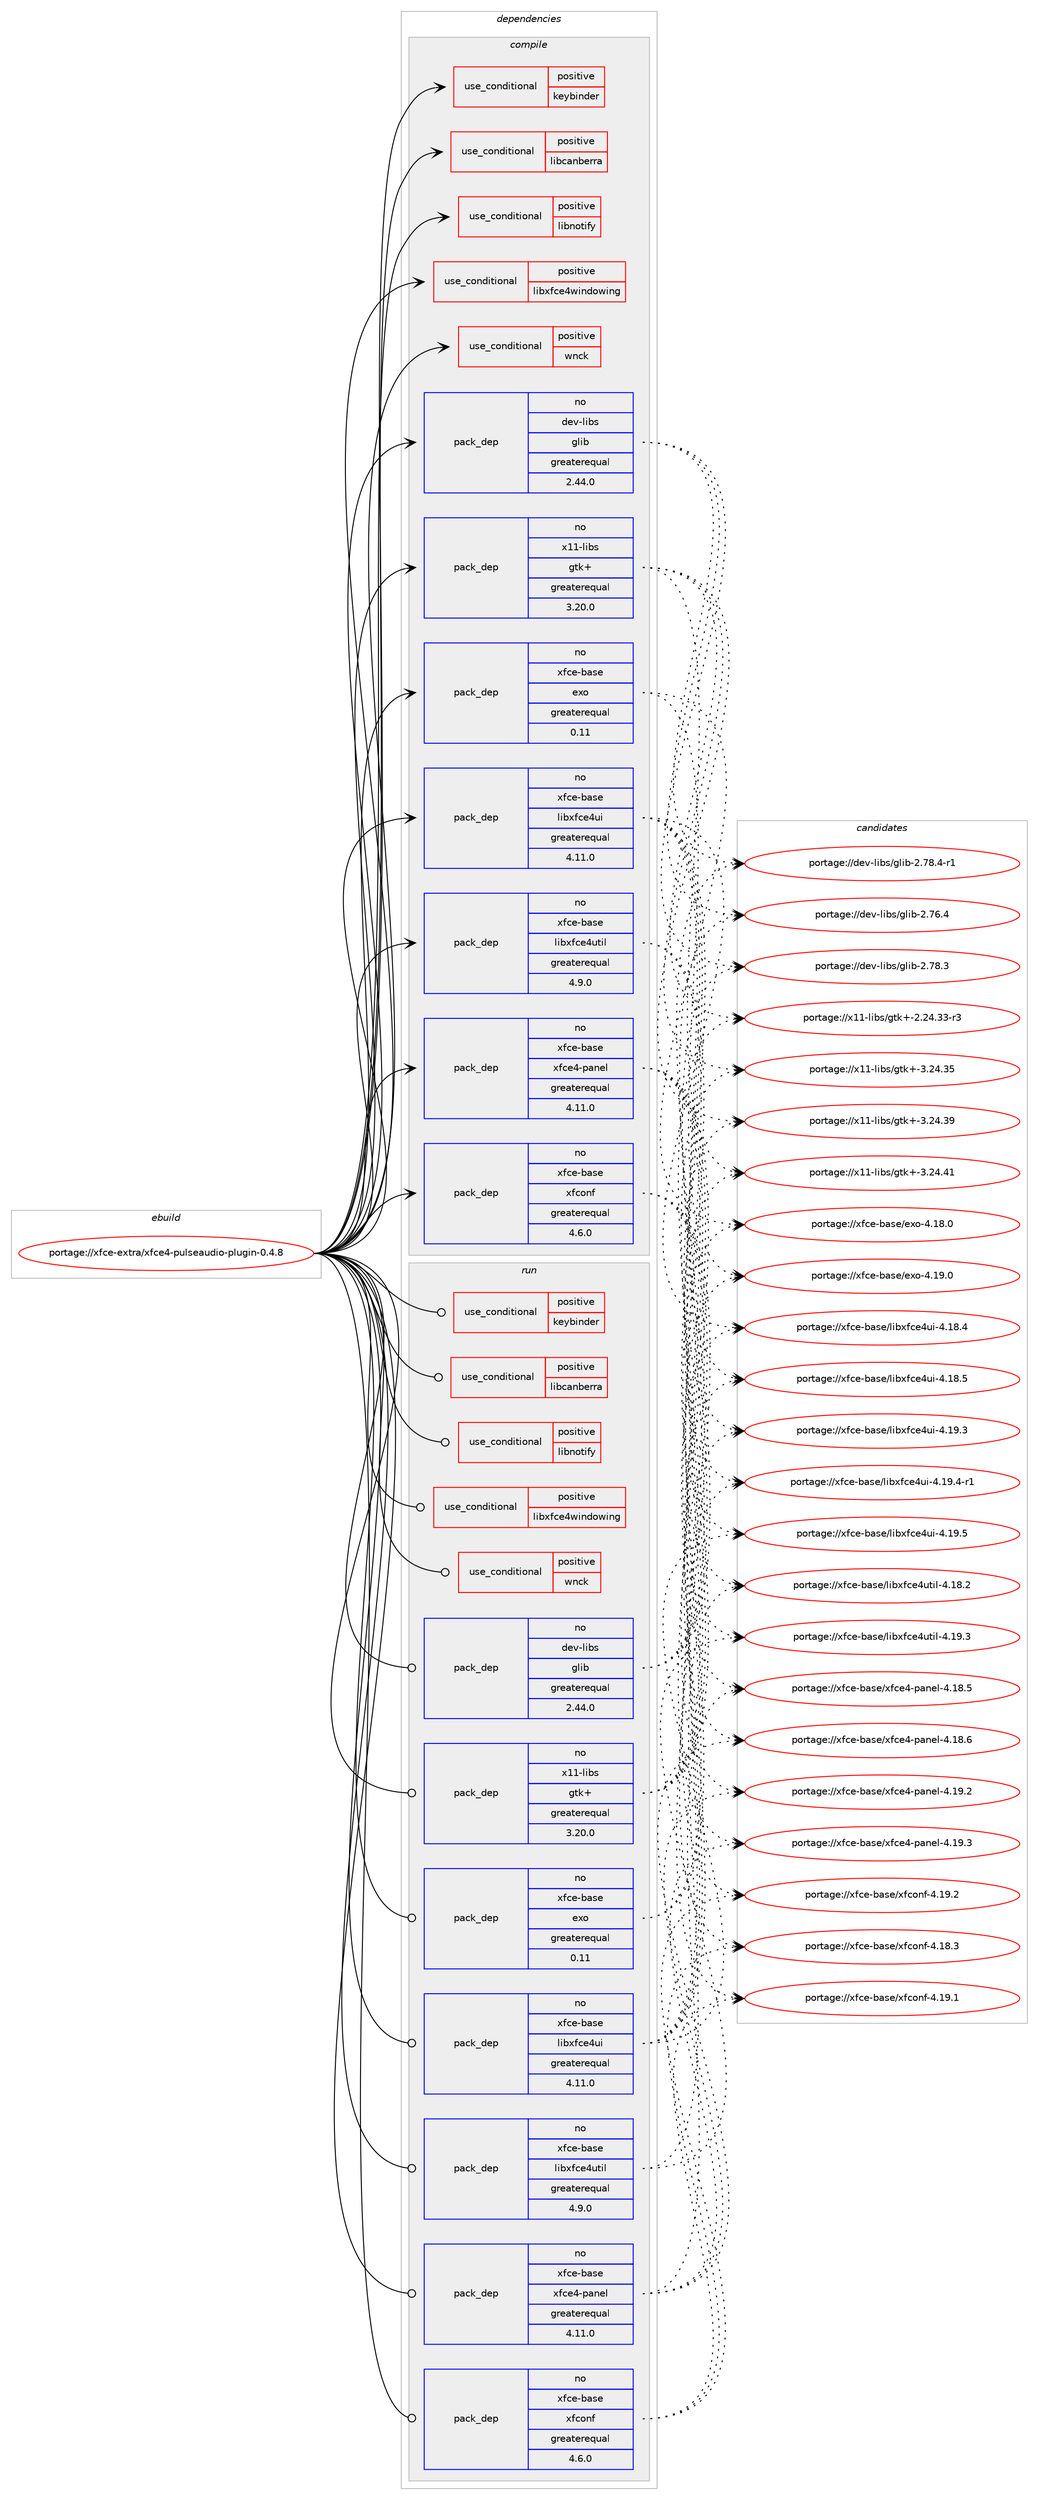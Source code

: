 digraph prolog {

# *************
# Graph options
# *************

newrank=true;
concentrate=true;
compound=true;
graph [rankdir=LR,fontname=Helvetica,fontsize=10,ranksep=1.5];#, ranksep=2.5, nodesep=0.2];
edge  [arrowhead=vee];
node  [fontname=Helvetica,fontsize=10];

# **********
# The ebuild
# **********

subgraph cluster_leftcol {
color=gray;
rank=same;
label=<<i>ebuild</i>>;
id [label="portage://xfce-extra/xfce4-pulseaudio-plugin-0.4.8", color=red, width=4, href="../xfce-extra/xfce4-pulseaudio-plugin-0.4.8.svg"];
}

# ****************
# The dependencies
# ****************

subgraph cluster_midcol {
color=gray;
label=<<i>dependencies</i>>;
subgraph cluster_compile {
fillcolor="#eeeeee";
style=filled;
label=<<i>compile</i>>;
subgraph cond13928 {
dependency20626 [label=<<TABLE BORDER="0" CELLBORDER="1" CELLSPACING="0" CELLPADDING="4"><TR><TD ROWSPAN="3" CELLPADDING="10">use_conditional</TD></TR><TR><TD>positive</TD></TR><TR><TD>keybinder</TD></TR></TABLE>>, shape=none, color=red];
# *** BEGIN UNKNOWN DEPENDENCY TYPE (TODO) ***
# dependency20626 -> package_dependency(portage://xfce-extra/xfce4-pulseaudio-plugin-0.4.8,install,no,dev-libs,keybinder,none,[,,],[slot(3)],[])
# *** END UNKNOWN DEPENDENCY TYPE (TODO) ***

}
id:e -> dependency20626:w [weight=20,style="solid",arrowhead="vee"];
subgraph cond13929 {
dependency20627 [label=<<TABLE BORDER="0" CELLBORDER="1" CELLSPACING="0" CELLPADDING="4"><TR><TD ROWSPAN="3" CELLPADDING="10">use_conditional</TD></TR><TR><TD>positive</TD></TR><TR><TD>libcanberra</TD></TR></TABLE>>, shape=none, color=red];
# *** BEGIN UNKNOWN DEPENDENCY TYPE (TODO) ***
# dependency20627 -> package_dependency(portage://xfce-extra/xfce4-pulseaudio-plugin-0.4.8,install,no,media-libs,libcanberra,none,[,,],[],[])
# *** END UNKNOWN DEPENDENCY TYPE (TODO) ***

}
id:e -> dependency20627:w [weight=20,style="solid",arrowhead="vee"];
subgraph cond13930 {
dependency20628 [label=<<TABLE BORDER="0" CELLBORDER="1" CELLSPACING="0" CELLPADDING="4"><TR><TD ROWSPAN="3" CELLPADDING="10">use_conditional</TD></TR><TR><TD>positive</TD></TR><TR><TD>libnotify</TD></TR></TABLE>>, shape=none, color=red];
# *** BEGIN UNKNOWN DEPENDENCY TYPE (TODO) ***
# dependency20628 -> package_dependency(portage://xfce-extra/xfce4-pulseaudio-plugin-0.4.8,install,no,x11-libs,libnotify,none,[,,],[],[])
# *** END UNKNOWN DEPENDENCY TYPE (TODO) ***

}
id:e -> dependency20628:w [weight=20,style="solid",arrowhead="vee"];
subgraph cond13931 {
dependency20629 [label=<<TABLE BORDER="0" CELLBORDER="1" CELLSPACING="0" CELLPADDING="4"><TR><TD ROWSPAN="3" CELLPADDING="10">use_conditional</TD></TR><TR><TD>positive</TD></TR><TR><TD>libxfce4windowing</TD></TR></TABLE>>, shape=none, color=red];
# *** BEGIN UNKNOWN DEPENDENCY TYPE (TODO) ***
# dependency20629 -> package_dependency(portage://xfce-extra/xfce4-pulseaudio-plugin-0.4.8,install,no,xfce-base,libxfce4windowing,none,[,,],any_same_slot,[])
# *** END UNKNOWN DEPENDENCY TYPE (TODO) ***

}
id:e -> dependency20629:w [weight=20,style="solid",arrowhead="vee"];
subgraph cond13932 {
dependency20630 [label=<<TABLE BORDER="0" CELLBORDER="1" CELLSPACING="0" CELLPADDING="4"><TR><TD ROWSPAN="3" CELLPADDING="10">use_conditional</TD></TR><TR><TD>positive</TD></TR><TR><TD>wnck</TD></TR></TABLE>>, shape=none, color=red];
# *** BEGIN UNKNOWN DEPENDENCY TYPE (TODO) ***
# dependency20630 -> package_dependency(portage://xfce-extra/xfce4-pulseaudio-plugin-0.4.8,install,no,x11-libs,libwnck,none,[,,],[slot(3)],[])
# *** END UNKNOWN DEPENDENCY TYPE (TODO) ***

}
id:e -> dependency20630:w [weight=20,style="solid",arrowhead="vee"];
subgraph pack6425 {
dependency20631 [label=<<TABLE BORDER="0" CELLBORDER="1" CELLSPACING="0" CELLPADDING="4" WIDTH="220"><TR><TD ROWSPAN="6" CELLPADDING="30">pack_dep</TD></TR><TR><TD WIDTH="110">no</TD></TR><TR><TD>dev-libs</TD></TR><TR><TD>glib</TD></TR><TR><TD>greaterequal</TD></TR><TR><TD>2.44.0</TD></TR></TABLE>>, shape=none, color=blue];
}
id:e -> dependency20631:w [weight=20,style="solid",arrowhead="vee"];
# *** BEGIN UNKNOWN DEPENDENCY TYPE (TODO) ***
# id -> package_dependency(portage://xfce-extra/xfce4-pulseaudio-plugin-0.4.8,install,no,media-libs,libpulse,none,[,,],any_same_slot,[use(enable(glib),none)])
# *** END UNKNOWN DEPENDENCY TYPE (TODO) ***

subgraph pack6426 {
dependency20632 [label=<<TABLE BORDER="0" CELLBORDER="1" CELLSPACING="0" CELLPADDING="4" WIDTH="220"><TR><TD ROWSPAN="6" CELLPADDING="30">pack_dep</TD></TR><TR><TD WIDTH="110">no</TD></TR><TR><TD>x11-libs</TD></TR><TR><TD>gtk+</TD></TR><TR><TD>greaterequal</TD></TR><TR><TD>3.20.0</TD></TR></TABLE>>, shape=none, color=blue];
}
id:e -> dependency20632:w [weight=20,style="solid",arrowhead="vee"];
subgraph pack6427 {
dependency20633 [label=<<TABLE BORDER="0" CELLBORDER="1" CELLSPACING="0" CELLPADDING="4" WIDTH="220"><TR><TD ROWSPAN="6" CELLPADDING="30">pack_dep</TD></TR><TR><TD WIDTH="110">no</TD></TR><TR><TD>xfce-base</TD></TR><TR><TD>exo</TD></TR><TR><TD>greaterequal</TD></TR><TR><TD>0.11</TD></TR></TABLE>>, shape=none, color=blue];
}
id:e -> dependency20633:w [weight=20,style="solid",arrowhead="vee"];
subgraph pack6428 {
dependency20634 [label=<<TABLE BORDER="0" CELLBORDER="1" CELLSPACING="0" CELLPADDING="4" WIDTH="220"><TR><TD ROWSPAN="6" CELLPADDING="30">pack_dep</TD></TR><TR><TD WIDTH="110">no</TD></TR><TR><TD>xfce-base</TD></TR><TR><TD>libxfce4ui</TD></TR><TR><TD>greaterequal</TD></TR><TR><TD>4.11.0</TD></TR></TABLE>>, shape=none, color=blue];
}
id:e -> dependency20634:w [weight=20,style="solid",arrowhead="vee"];
subgraph pack6429 {
dependency20635 [label=<<TABLE BORDER="0" CELLBORDER="1" CELLSPACING="0" CELLPADDING="4" WIDTH="220"><TR><TD ROWSPAN="6" CELLPADDING="30">pack_dep</TD></TR><TR><TD WIDTH="110">no</TD></TR><TR><TD>xfce-base</TD></TR><TR><TD>libxfce4util</TD></TR><TR><TD>greaterequal</TD></TR><TR><TD>4.9.0</TD></TR></TABLE>>, shape=none, color=blue];
}
id:e -> dependency20635:w [weight=20,style="solid",arrowhead="vee"];
subgraph pack6430 {
dependency20636 [label=<<TABLE BORDER="0" CELLBORDER="1" CELLSPACING="0" CELLPADDING="4" WIDTH="220"><TR><TD ROWSPAN="6" CELLPADDING="30">pack_dep</TD></TR><TR><TD WIDTH="110">no</TD></TR><TR><TD>xfce-base</TD></TR><TR><TD>xfce4-panel</TD></TR><TR><TD>greaterequal</TD></TR><TR><TD>4.11.0</TD></TR></TABLE>>, shape=none, color=blue];
}
id:e -> dependency20636:w [weight=20,style="solid",arrowhead="vee"];
subgraph pack6431 {
dependency20637 [label=<<TABLE BORDER="0" CELLBORDER="1" CELLSPACING="0" CELLPADDING="4" WIDTH="220"><TR><TD ROWSPAN="6" CELLPADDING="30">pack_dep</TD></TR><TR><TD WIDTH="110">no</TD></TR><TR><TD>xfce-base</TD></TR><TR><TD>xfconf</TD></TR><TR><TD>greaterequal</TD></TR><TR><TD>4.6.0</TD></TR></TABLE>>, shape=none, color=blue];
}
id:e -> dependency20637:w [weight=20,style="solid",arrowhead="vee"];
}
subgraph cluster_compileandrun {
fillcolor="#eeeeee";
style=filled;
label=<<i>compile and run</i>>;
}
subgraph cluster_run {
fillcolor="#eeeeee";
style=filled;
label=<<i>run</i>>;
subgraph cond13933 {
dependency20638 [label=<<TABLE BORDER="0" CELLBORDER="1" CELLSPACING="0" CELLPADDING="4"><TR><TD ROWSPAN="3" CELLPADDING="10">use_conditional</TD></TR><TR><TD>positive</TD></TR><TR><TD>keybinder</TD></TR></TABLE>>, shape=none, color=red];
# *** BEGIN UNKNOWN DEPENDENCY TYPE (TODO) ***
# dependency20638 -> package_dependency(portage://xfce-extra/xfce4-pulseaudio-plugin-0.4.8,run,no,dev-libs,keybinder,none,[,,],[slot(3)],[])
# *** END UNKNOWN DEPENDENCY TYPE (TODO) ***

}
id:e -> dependency20638:w [weight=20,style="solid",arrowhead="odot"];
subgraph cond13934 {
dependency20639 [label=<<TABLE BORDER="0" CELLBORDER="1" CELLSPACING="0" CELLPADDING="4"><TR><TD ROWSPAN="3" CELLPADDING="10">use_conditional</TD></TR><TR><TD>positive</TD></TR><TR><TD>libcanberra</TD></TR></TABLE>>, shape=none, color=red];
# *** BEGIN UNKNOWN DEPENDENCY TYPE (TODO) ***
# dependency20639 -> package_dependency(portage://xfce-extra/xfce4-pulseaudio-plugin-0.4.8,run,no,media-libs,libcanberra,none,[,,],[],[])
# *** END UNKNOWN DEPENDENCY TYPE (TODO) ***

}
id:e -> dependency20639:w [weight=20,style="solid",arrowhead="odot"];
subgraph cond13935 {
dependency20640 [label=<<TABLE BORDER="0" CELLBORDER="1" CELLSPACING="0" CELLPADDING="4"><TR><TD ROWSPAN="3" CELLPADDING="10">use_conditional</TD></TR><TR><TD>positive</TD></TR><TR><TD>libnotify</TD></TR></TABLE>>, shape=none, color=red];
# *** BEGIN UNKNOWN DEPENDENCY TYPE (TODO) ***
# dependency20640 -> package_dependency(portage://xfce-extra/xfce4-pulseaudio-plugin-0.4.8,run,no,x11-libs,libnotify,none,[,,],[],[])
# *** END UNKNOWN DEPENDENCY TYPE (TODO) ***

}
id:e -> dependency20640:w [weight=20,style="solid",arrowhead="odot"];
subgraph cond13936 {
dependency20641 [label=<<TABLE BORDER="0" CELLBORDER="1" CELLSPACING="0" CELLPADDING="4"><TR><TD ROWSPAN="3" CELLPADDING="10">use_conditional</TD></TR><TR><TD>positive</TD></TR><TR><TD>libxfce4windowing</TD></TR></TABLE>>, shape=none, color=red];
# *** BEGIN UNKNOWN DEPENDENCY TYPE (TODO) ***
# dependency20641 -> package_dependency(portage://xfce-extra/xfce4-pulseaudio-plugin-0.4.8,run,no,xfce-base,libxfce4windowing,none,[,,],any_same_slot,[])
# *** END UNKNOWN DEPENDENCY TYPE (TODO) ***

}
id:e -> dependency20641:w [weight=20,style="solid",arrowhead="odot"];
subgraph cond13937 {
dependency20642 [label=<<TABLE BORDER="0" CELLBORDER="1" CELLSPACING="0" CELLPADDING="4"><TR><TD ROWSPAN="3" CELLPADDING="10">use_conditional</TD></TR><TR><TD>positive</TD></TR><TR><TD>wnck</TD></TR></TABLE>>, shape=none, color=red];
# *** BEGIN UNKNOWN DEPENDENCY TYPE (TODO) ***
# dependency20642 -> package_dependency(portage://xfce-extra/xfce4-pulseaudio-plugin-0.4.8,run,no,x11-libs,libwnck,none,[,,],[slot(3)],[])
# *** END UNKNOWN DEPENDENCY TYPE (TODO) ***

}
id:e -> dependency20642:w [weight=20,style="solid",arrowhead="odot"];
subgraph pack6432 {
dependency20643 [label=<<TABLE BORDER="0" CELLBORDER="1" CELLSPACING="0" CELLPADDING="4" WIDTH="220"><TR><TD ROWSPAN="6" CELLPADDING="30">pack_dep</TD></TR><TR><TD WIDTH="110">no</TD></TR><TR><TD>dev-libs</TD></TR><TR><TD>glib</TD></TR><TR><TD>greaterequal</TD></TR><TR><TD>2.44.0</TD></TR></TABLE>>, shape=none, color=blue];
}
id:e -> dependency20643:w [weight=20,style="solid",arrowhead="odot"];
# *** BEGIN UNKNOWN DEPENDENCY TYPE (TODO) ***
# id -> package_dependency(portage://xfce-extra/xfce4-pulseaudio-plugin-0.4.8,run,no,media-libs,libpulse,none,[,,],any_same_slot,[use(enable(glib),none)])
# *** END UNKNOWN DEPENDENCY TYPE (TODO) ***

subgraph pack6433 {
dependency20644 [label=<<TABLE BORDER="0" CELLBORDER="1" CELLSPACING="0" CELLPADDING="4" WIDTH="220"><TR><TD ROWSPAN="6" CELLPADDING="30">pack_dep</TD></TR><TR><TD WIDTH="110">no</TD></TR><TR><TD>x11-libs</TD></TR><TR><TD>gtk+</TD></TR><TR><TD>greaterequal</TD></TR><TR><TD>3.20.0</TD></TR></TABLE>>, shape=none, color=blue];
}
id:e -> dependency20644:w [weight=20,style="solid",arrowhead="odot"];
subgraph pack6434 {
dependency20645 [label=<<TABLE BORDER="0" CELLBORDER="1" CELLSPACING="0" CELLPADDING="4" WIDTH="220"><TR><TD ROWSPAN="6" CELLPADDING="30">pack_dep</TD></TR><TR><TD WIDTH="110">no</TD></TR><TR><TD>xfce-base</TD></TR><TR><TD>exo</TD></TR><TR><TD>greaterequal</TD></TR><TR><TD>0.11</TD></TR></TABLE>>, shape=none, color=blue];
}
id:e -> dependency20645:w [weight=20,style="solid",arrowhead="odot"];
subgraph pack6435 {
dependency20646 [label=<<TABLE BORDER="0" CELLBORDER="1" CELLSPACING="0" CELLPADDING="4" WIDTH="220"><TR><TD ROWSPAN="6" CELLPADDING="30">pack_dep</TD></TR><TR><TD WIDTH="110">no</TD></TR><TR><TD>xfce-base</TD></TR><TR><TD>libxfce4ui</TD></TR><TR><TD>greaterequal</TD></TR><TR><TD>4.11.0</TD></TR></TABLE>>, shape=none, color=blue];
}
id:e -> dependency20646:w [weight=20,style="solid",arrowhead="odot"];
subgraph pack6436 {
dependency20647 [label=<<TABLE BORDER="0" CELLBORDER="1" CELLSPACING="0" CELLPADDING="4" WIDTH="220"><TR><TD ROWSPAN="6" CELLPADDING="30">pack_dep</TD></TR><TR><TD WIDTH="110">no</TD></TR><TR><TD>xfce-base</TD></TR><TR><TD>libxfce4util</TD></TR><TR><TD>greaterequal</TD></TR><TR><TD>4.9.0</TD></TR></TABLE>>, shape=none, color=blue];
}
id:e -> dependency20647:w [weight=20,style="solid",arrowhead="odot"];
subgraph pack6437 {
dependency20648 [label=<<TABLE BORDER="0" CELLBORDER="1" CELLSPACING="0" CELLPADDING="4" WIDTH="220"><TR><TD ROWSPAN="6" CELLPADDING="30">pack_dep</TD></TR><TR><TD WIDTH="110">no</TD></TR><TR><TD>xfce-base</TD></TR><TR><TD>xfce4-panel</TD></TR><TR><TD>greaterequal</TD></TR><TR><TD>4.11.0</TD></TR></TABLE>>, shape=none, color=blue];
}
id:e -> dependency20648:w [weight=20,style="solid",arrowhead="odot"];
subgraph pack6438 {
dependency20649 [label=<<TABLE BORDER="0" CELLBORDER="1" CELLSPACING="0" CELLPADDING="4" WIDTH="220"><TR><TD ROWSPAN="6" CELLPADDING="30">pack_dep</TD></TR><TR><TD WIDTH="110">no</TD></TR><TR><TD>xfce-base</TD></TR><TR><TD>xfconf</TD></TR><TR><TD>greaterequal</TD></TR><TR><TD>4.6.0</TD></TR></TABLE>>, shape=none, color=blue];
}
id:e -> dependency20649:w [weight=20,style="solid",arrowhead="odot"];
}
}

# **************
# The candidates
# **************

subgraph cluster_choices {
rank=same;
color=gray;
label=<<i>candidates</i>>;

subgraph choice6425 {
color=black;
nodesep=1;
choice1001011184510810598115471031081059845504655544652 [label="portage://dev-libs/glib-2.76.4", color=red, width=4,href="../dev-libs/glib-2.76.4.svg"];
choice1001011184510810598115471031081059845504655564651 [label="portage://dev-libs/glib-2.78.3", color=red, width=4,href="../dev-libs/glib-2.78.3.svg"];
choice10010111845108105981154710310810598455046555646524511449 [label="portage://dev-libs/glib-2.78.4-r1", color=red, width=4,href="../dev-libs/glib-2.78.4-r1.svg"];
dependency20631:e -> choice1001011184510810598115471031081059845504655544652:w [style=dotted,weight="100"];
dependency20631:e -> choice1001011184510810598115471031081059845504655564651:w [style=dotted,weight="100"];
dependency20631:e -> choice10010111845108105981154710310810598455046555646524511449:w [style=dotted,weight="100"];
}
subgraph choice6426 {
color=black;
nodesep=1;
choice12049494510810598115471031161074345504650524651514511451 [label="portage://x11-libs/gtk+-2.24.33-r3", color=red, width=4,href="../x11-libs/gtk+-2.24.33-r3.svg"];
choice1204949451081059811547103116107434551465052465153 [label="portage://x11-libs/gtk+-3.24.35", color=red, width=4,href="../x11-libs/gtk+-3.24.35.svg"];
choice1204949451081059811547103116107434551465052465157 [label="portage://x11-libs/gtk+-3.24.39", color=red, width=4,href="../x11-libs/gtk+-3.24.39.svg"];
choice1204949451081059811547103116107434551465052465249 [label="portage://x11-libs/gtk+-3.24.41", color=red, width=4,href="../x11-libs/gtk+-3.24.41.svg"];
dependency20632:e -> choice12049494510810598115471031161074345504650524651514511451:w [style=dotted,weight="100"];
dependency20632:e -> choice1204949451081059811547103116107434551465052465153:w [style=dotted,weight="100"];
dependency20632:e -> choice1204949451081059811547103116107434551465052465157:w [style=dotted,weight="100"];
dependency20632:e -> choice1204949451081059811547103116107434551465052465249:w [style=dotted,weight="100"];
}
subgraph choice6427 {
color=black;
nodesep=1;
choice120102991014598971151014710112011145524649564648 [label="portage://xfce-base/exo-4.18.0", color=red, width=4,href="../xfce-base/exo-4.18.0.svg"];
choice120102991014598971151014710112011145524649574648 [label="portage://xfce-base/exo-4.19.0", color=red, width=4,href="../xfce-base/exo-4.19.0.svg"];
dependency20633:e -> choice120102991014598971151014710112011145524649564648:w [style=dotted,weight="100"];
dependency20633:e -> choice120102991014598971151014710112011145524649574648:w [style=dotted,weight="100"];
}
subgraph choice6428 {
color=black;
nodesep=1;
choice120102991014598971151014710810598120102991015211710545524649564652 [label="portage://xfce-base/libxfce4ui-4.18.4", color=red, width=4,href="../xfce-base/libxfce4ui-4.18.4.svg"];
choice120102991014598971151014710810598120102991015211710545524649564653 [label="portage://xfce-base/libxfce4ui-4.18.5", color=red, width=4,href="../xfce-base/libxfce4ui-4.18.5.svg"];
choice120102991014598971151014710810598120102991015211710545524649574651 [label="portage://xfce-base/libxfce4ui-4.19.3", color=red, width=4,href="../xfce-base/libxfce4ui-4.19.3.svg"];
choice1201029910145989711510147108105981201029910152117105455246495746524511449 [label="portage://xfce-base/libxfce4ui-4.19.4-r1", color=red, width=4,href="../xfce-base/libxfce4ui-4.19.4-r1.svg"];
choice120102991014598971151014710810598120102991015211710545524649574653 [label="portage://xfce-base/libxfce4ui-4.19.5", color=red, width=4,href="../xfce-base/libxfce4ui-4.19.5.svg"];
dependency20634:e -> choice120102991014598971151014710810598120102991015211710545524649564652:w [style=dotted,weight="100"];
dependency20634:e -> choice120102991014598971151014710810598120102991015211710545524649564653:w [style=dotted,weight="100"];
dependency20634:e -> choice120102991014598971151014710810598120102991015211710545524649574651:w [style=dotted,weight="100"];
dependency20634:e -> choice1201029910145989711510147108105981201029910152117105455246495746524511449:w [style=dotted,weight="100"];
dependency20634:e -> choice120102991014598971151014710810598120102991015211710545524649574653:w [style=dotted,weight="100"];
}
subgraph choice6429 {
color=black;
nodesep=1;
choice120102991014598971151014710810598120102991015211711610510845524649564650 [label="portage://xfce-base/libxfce4util-4.18.2", color=red, width=4,href="../xfce-base/libxfce4util-4.18.2.svg"];
choice120102991014598971151014710810598120102991015211711610510845524649574651 [label="portage://xfce-base/libxfce4util-4.19.3", color=red, width=4,href="../xfce-base/libxfce4util-4.19.3.svg"];
dependency20635:e -> choice120102991014598971151014710810598120102991015211711610510845524649564650:w [style=dotted,weight="100"];
dependency20635:e -> choice120102991014598971151014710810598120102991015211711610510845524649574651:w [style=dotted,weight="100"];
}
subgraph choice6430 {
color=black;
nodesep=1;
choice12010299101459897115101471201029910152451129711010110845524649564653 [label="portage://xfce-base/xfce4-panel-4.18.5", color=red, width=4,href="../xfce-base/xfce4-panel-4.18.5.svg"];
choice12010299101459897115101471201029910152451129711010110845524649564654 [label="portage://xfce-base/xfce4-panel-4.18.6", color=red, width=4,href="../xfce-base/xfce4-panel-4.18.6.svg"];
choice12010299101459897115101471201029910152451129711010110845524649574650 [label="portage://xfce-base/xfce4-panel-4.19.2", color=red, width=4,href="../xfce-base/xfce4-panel-4.19.2.svg"];
choice12010299101459897115101471201029910152451129711010110845524649574651 [label="portage://xfce-base/xfce4-panel-4.19.3", color=red, width=4,href="../xfce-base/xfce4-panel-4.19.3.svg"];
dependency20636:e -> choice12010299101459897115101471201029910152451129711010110845524649564653:w [style=dotted,weight="100"];
dependency20636:e -> choice12010299101459897115101471201029910152451129711010110845524649564654:w [style=dotted,weight="100"];
dependency20636:e -> choice12010299101459897115101471201029910152451129711010110845524649574650:w [style=dotted,weight="100"];
dependency20636:e -> choice12010299101459897115101471201029910152451129711010110845524649574651:w [style=dotted,weight="100"];
}
subgraph choice6431 {
color=black;
nodesep=1;
choice12010299101459897115101471201029911111010245524649564651 [label="portage://xfce-base/xfconf-4.18.3", color=red, width=4,href="../xfce-base/xfconf-4.18.3.svg"];
choice12010299101459897115101471201029911111010245524649574649 [label="portage://xfce-base/xfconf-4.19.1", color=red, width=4,href="../xfce-base/xfconf-4.19.1.svg"];
choice12010299101459897115101471201029911111010245524649574650 [label="portage://xfce-base/xfconf-4.19.2", color=red, width=4,href="../xfce-base/xfconf-4.19.2.svg"];
dependency20637:e -> choice12010299101459897115101471201029911111010245524649564651:w [style=dotted,weight="100"];
dependency20637:e -> choice12010299101459897115101471201029911111010245524649574649:w [style=dotted,weight="100"];
dependency20637:e -> choice12010299101459897115101471201029911111010245524649574650:w [style=dotted,weight="100"];
}
subgraph choice6432 {
color=black;
nodesep=1;
choice1001011184510810598115471031081059845504655544652 [label="portage://dev-libs/glib-2.76.4", color=red, width=4,href="../dev-libs/glib-2.76.4.svg"];
choice1001011184510810598115471031081059845504655564651 [label="portage://dev-libs/glib-2.78.3", color=red, width=4,href="../dev-libs/glib-2.78.3.svg"];
choice10010111845108105981154710310810598455046555646524511449 [label="portage://dev-libs/glib-2.78.4-r1", color=red, width=4,href="../dev-libs/glib-2.78.4-r1.svg"];
dependency20643:e -> choice1001011184510810598115471031081059845504655544652:w [style=dotted,weight="100"];
dependency20643:e -> choice1001011184510810598115471031081059845504655564651:w [style=dotted,weight="100"];
dependency20643:e -> choice10010111845108105981154710310810598455046555646524511449:w [style=dotted,weight="100"];
}
subgraph choice6433 {
color=black;
nodesep=1;
choice12049494510810598115471031161074345504650524651514511451 [label="portage://x11-libs/gtk+-2.24.33-r3", color=red, width=4,href="../x11-libs/gtk+-2.24.33-r3.svg"];
choice1204949451081059811547103116107434551465052465153 [label="portage://x11-libs/gtk+-3.24.35", color=red, width=4,href="../x11-libs/gtk+-3.24.35.svg"];
choice1204949451081059811547103116107434551465052465157 [label="portage://x11-libs/gtk+-3.24.39", color=red, width=4,href="../x11-libs/gtk+-3.24.39.svg"];
choice1204949451081059811547103116107434551465052465249 [label="portage://x11-libs/gtk+-3.24.41", color=red, width=4,href="../x11-libs/gtk+-3.24.41.svg"];
dependency20644:e -> choice12049494510810598115471031161074345504650524651514511451:w [style=dotted,weight="100"];
dependency20644:e -> choice1204949451081059811547103116107434551465052465153:w [style=dotted,weight="100"];
dependency20644:e -> choice1204949451081059811547103116107434551465052465157:w [style=dotted,weight="100"];
dependency20644:e -> choice1204949451081059811547103116107434551465052465249:w [style=dotted,weight="100"];
}
subgraph choice6434 {
color=black;
nodesep=1;
choice120102991014598971151014710112011145524649564648 [label="portage://xfce-base/exo-4.18.0", color=red, width=4,href="../xfce-base/exo-4.18.0.svg"];
choice120102991014598971151014710112011145524649574648 [label="portage://xfce-base/exo-4.19.0", color=red, width=4,href="../xfce-base/exo-4.19.0.svg"];
dependency20645:e -> choice120102991014598971151014710112011145524649564648:w [style=dotted,weight="100"];
dependency20645:e -> choice120102991014598971151014710112011145524649574648:w [style=dotted,weight="100"];
}
subgraph choice6435 {
color=black;
nodesep=1;
choice120102991014598971151014710810598120102991015211710545524649564652 [label="portage://xfce-base/libxfce4ui-4.18.4", color=red, width=4,href="../xfce-base/libxfce4ui-4.18.4.svg"];
choice120102991014598971151014710810598120102991015211710545524649564653 [label="portage://xfce-base/libxfce4ui-4.18.5", color=red, width=4,href="../xfce-base/libxfce4ui-4.18.5.svg"];
choice120102991014598971151014710810598120102991015211710545524649574651 [label="portage://xfce-base/libxfce4ui-4.19.3", color=red, width=4,href="../xfce-base/libxfce4ui-4.19.3.svg"];
choice1201029910145989711510147108105981201029910152117105455246495746524511449 [label="portage://xfce-base/libxfce4ui-4.19.4-r1", color=red, width=4,href="../xfce-base/libxfce4ui-4.19.4-r1.svg"];
choice120102991014598971151014710810598120102991015211710545524649574653 [label="portage://xfce-base/libxfce4ui-4.19.5", color=red, width=4,href="../xfce-base/libxfce4ui-4.19.5.svg"];
dependency20646:e -> choice120102991014598971151014710810598120102991015211710545524649564652:w [style=dotted,weight="100"];
dependency20646:e -> choice120102991014598971151014710810598120102991015211710545524649564653:w [style=dotted,weight="100"];
dependency20646:e -> choice120102991014598971151014710810598120102991015211710545524649574651:w [style=dotted,weight="100"];
dependency20646:e -> choice1201029910145989711510147108105981201029910152117105455246495746524511449:w [style=dotted,weight="100"];
dependency20646:e -> choice120102991014598971151014710810598120102991015211710545524649574653:w [style=dotted,weight="100"];
}
subgraph choice6436 {
color=black;
nodesep=1;
choice120102991014598971151014710810598120102991015211711610510845524649564650 [label="portage://xfce-base/libxfce4util-4.18.2", color=red, width=4,href="../xfce-base/libxfce4util-4.18.2.svg"];
choice120102991014598971151014710810598120102991015211711610510845524649574651 [label="portage://xfce-base/libxfce4util-4.19.3", color=red, width=4,href="../xfce-base/libxfce4util-4.19.3.svg"];
dependency20647:e -> choice120102991014598971151014710810598120102991015211711610510845524649564650:w [style=dotted,weight="100"];
dependency20647:e -> choice120102991014598971151014710810598120102991015211711610510845524649574651:w [style=dotted,weight="100"];
}
subgraph choice6437 {
color=black;
nodesep=1;
choice12010299101459897115101471201029910152451129711010110845524649564653 [label="portage://xfce-base/xfce4-panel-4.18.5", color=red, width=4,href="../xfce-base/xfce4-panel-4.18.5.svg"];
choice12010299101459897115101471201029910152451129711010110845524649564654 [label="portage://xfce-base/xfce4-panel-4.18.6", color=red, width=4,href="../xfce-base/xfce4-panel-4.18.6.svg"];
choice12010299101459897115101471201029910152451129711010110845524649574650 [label="portage://xfce-base/xfce4-panel-4.19.2", color=red, width=4,href="../xfce-base/xfce4-panel-4.19.2.svg"];
choice12010299101459897115101471201029910152451129711010110845524649574651 [label="portage://xfce-base/xfce4-panel-4.19.3", color=red, width=4,href="../xfce-base/xfce4-panel-4.19.3.svg"];
dependency20648:e -> choice12010299101459897115101471201029910152451129711010110845524649564653:w [style=dotted,weight="100"];
dependency20648:e -> choice12010299101459897115101471201029910152451129711010110845524649564654:w [style=dotted,weight="100"];
dependency20648:e -> choice12010299101459897115101471201029910152451129711010110845524649574650:w [style=dotted,weight="100"];
dependency20648:e -> choice12010299101459897115101471201029910152451129711010110845524649574651:w [style=dotted,weight="100"];
}
subgraph choice6438 {
color=black;
nodesep=1;
choice12010299101459897115101471201029911111010245524649564651 [label="portage://xfce-base/xfconf-4.18.3", color=red, width=4,href="../xfce-base/xfconf-4.18.3.svg"];
choice12010299101459897115101471201029911111010245524649574649 [label="portage://xfce-base/xfconf-4.19.1", color=red, width=4,href="../xfce-base/xfconf-4.19.1.svg"];
choice12010299101459897115101471201029911111010245524649574650 [label="portage://xfce-base/xfconf-4.19.2", color=red, width=4,href="../xfce-base/xfconf-4.19.2.svg"];
dependency20649:e -> choice12010299101459897115101471201029911111010245524649564651:w [style=dotted,weight="100"];
dependency20649:e -> choice12010299101459897115101471201029911111010245524649574649:w [style=dotted,weight="100"];
dependency20649:e -> choice12010299101459897115101471201029911111010245524649574650:w [style=dotted,weight="100"];
}
}

}
